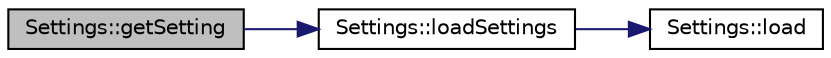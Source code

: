 digraph "Settings::getSetting"
{
  edge [fontname="Helvetica",fontsize="10",labelfontname="Helvetica",labelfontsize="10"];
  node [fontname="Helvetica",fontsize="10",shape=record];
  rankdir="LR";
  Node1 [label="Settings::getSetting",height=0.2,width=0.4,color="black", fillcolor="grey75", style="filled" fontcolor="black"];
  Node1 -> Node2 [color="midnightblue",fontsize="10",style="solid"];
  Node2 [label="Settings::loadSettings",height=0.2,width=0.4,color="black", fillcolor="white", style="filled",URL="$class_settings.html#a2d965ef0a054b61050811b416c896ed4",tooltip="Settings::loadSettings. "];
  Node2 -> Node3 [color="midnightblue",fontsize="10",style="solid"];
  Node3 [label="Settings::load",height=0.2,width=0.4,color="black", fillcolor="white", style="filled",URL="$class_settings.html#a06d1d58938c8fdc7a577e52f9ffda29d",tooltip="Settings::load. "];
}
